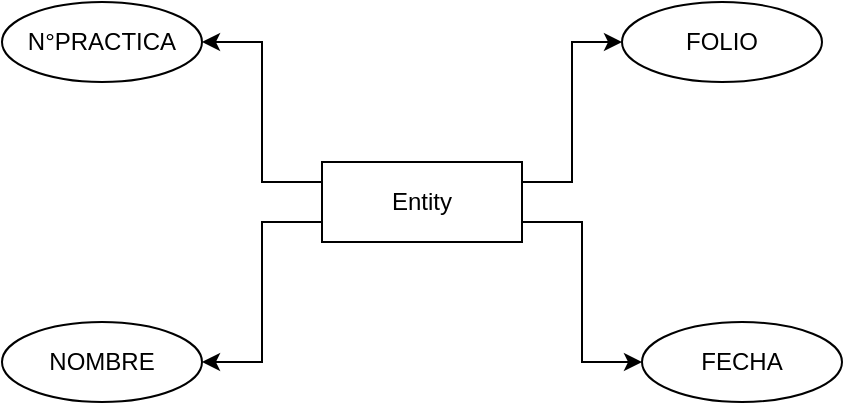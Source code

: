 <mxfile version="21.6.2" type="github">
  <diagram name="Página-1" id="SSpxnbR9mzFcGB34eqFu">
    <mxGraphModel dx="1434" dy="796" grid="1" gridSize="10" guides="1" tooltips="1" connect="1" arrows="1" fold="1" page="1" pageScale="1" pageWidth="827" pageHeight="1169" math="0" shadow="0">
      <root>
        <mxCell id="0" />
        <mxCell id="1" parent="0" />
        <mxCell id="CPmutldvBJ6sr6ZDXb_B-2" value="FOLIO" style="ellipse;whiteSpace=wrap;html=1;align=center;" vertex="1" parent="1">
          <mxGeometry x="490" y="240" width="100" height="40" as="geometry" />
        </mxCell>
        <mxCell id="CPmutldvBJ6sr6ZDXb_B-3" value="N°PRACTICA" style="ellipse;whiteSpace=wrap;html=1;align=center;" vertex="1" parent="1">
          <mxGeometry x="180" y="240" width="100" height="40" as="geometry" />
        </mxCell>
        <mxCell id="CPmutldvBJ6sr6ZDXb_B-4" value="NOMBRE" style="ellipse;whiteSpace=wrap;html=1;align=center;" vertex="1" parent="1">
          <mxGeometry x="180" y="400" width="100" height="40" as="geometry" />
        </mxCell>
        <mxCell id="CPmutldvBJ6sr6ZDXb_B-5" value="FECHA" style="ellipse;whiteSpace=wrap;html=1;align=center;" vertex="1" parent="1">
          <mxGeometry x="500" y="400" width="100" height="40" as="geometry" />
        </mxCell>
        <mxCell id="CPmutldvBJ6sr6ZDXb_B-14" style="edgeStyle=orthogonalEdgeStyle;rounded=0;orthogonalLoop=1;jettySize=auto;html=1;exitX=0;exitY=0.25;exitDx=0;exitDy=0;entryX=1;entryY=0.5;entryDx=0;entryDy=0;" edge="1" parent="1" source="CPmutldvBJ6sr6ZDXb_B-12" target="CPmutldvBJ6sr6ZDXb_B-3">
          <mxGeometry relative="1" as="geometry" />
        </mxCell>
        <mxCell id="CPmutldvBJ6sr6ZDXb_B-16" style="edgeStyle=orthogonalEdgeStyle;rounded=0;orthogonalLoop=1;jettySize=auto;html=1;exitX=0;exitY=0.75;exitDx=0;exitDy=0;entryX=1;entryY=0.5;entryDx=0;entryDy=0;" edge="1" parent="1" source="CPmutldvBJ6sr6ZDXb_B-12" target="CPmutldvBJ6sr6ZDXb_B-4">
          <mxGeometry relative="1" as="geometry" />
        </mxCell>
        <mxCell id="CPmutldvBJ6sr6ZDXb_B-17" style="edgeStyle=orthogonalEdgeStyle;rounded=0;orthogonalLoop=1;jettySize=auto;html=1;exitX=1;exitY=0.75;exitDx=0;exitDy=0;entryX=0;entryY=0.5;entryDx=0;entryDy=0;" edge="1" parent="1" source="CPmutldvBJ6sr6ZDXb_B-12" target="CPmutldvBJ6sr6ZDXb_B-5">
          <mxGeometry relative="1" as="geometry" />
        </mxCell>
        <mxCell id="CPmutldvBJ6sr6ZDXb_B-18" style="edgeStyle=orthogonalEdgeStyle;rounded=0;orthogonalLoop=1;jettySize=auto;html=1;exitX=1;exitY=0.25;exitDx=0;exitDy=0;entryX=0;entryY=0.5;entryDx=0;entryDy=0;" edge="1" parent="1" source="CPmutldvBJ6sr6ZDXb_B-12" target="CPmutldvBJ6sr6ZDXb_B-2">
          <mxGeometry relative="1" as="geometry" />
        </mxCell>
        <mxCell id="CPmutldvBJ6sr6ZDXb_B-12" value="Entity" style="whiteSpace=wrap;html=1;align=center;" vertex="1" parent="1">
          <mxGeometry x="340" y="320" width="100" height="40" as="geometry" />
        </mxCell>
      </root>
    </mxGraphModel>
  </diagram>
</mxfile>
